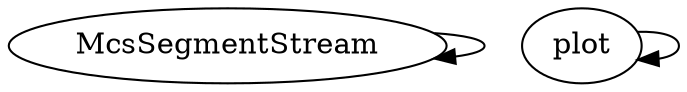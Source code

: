 /* Created by mdot for Matlab */
digraph m2html {
  McsSegmentStream -> McsSegmentStream;
  plot -> plot;

  McsSegmentStream [URL="McsSegmentStream.html"];
  plot [URL="plot.html"];
}